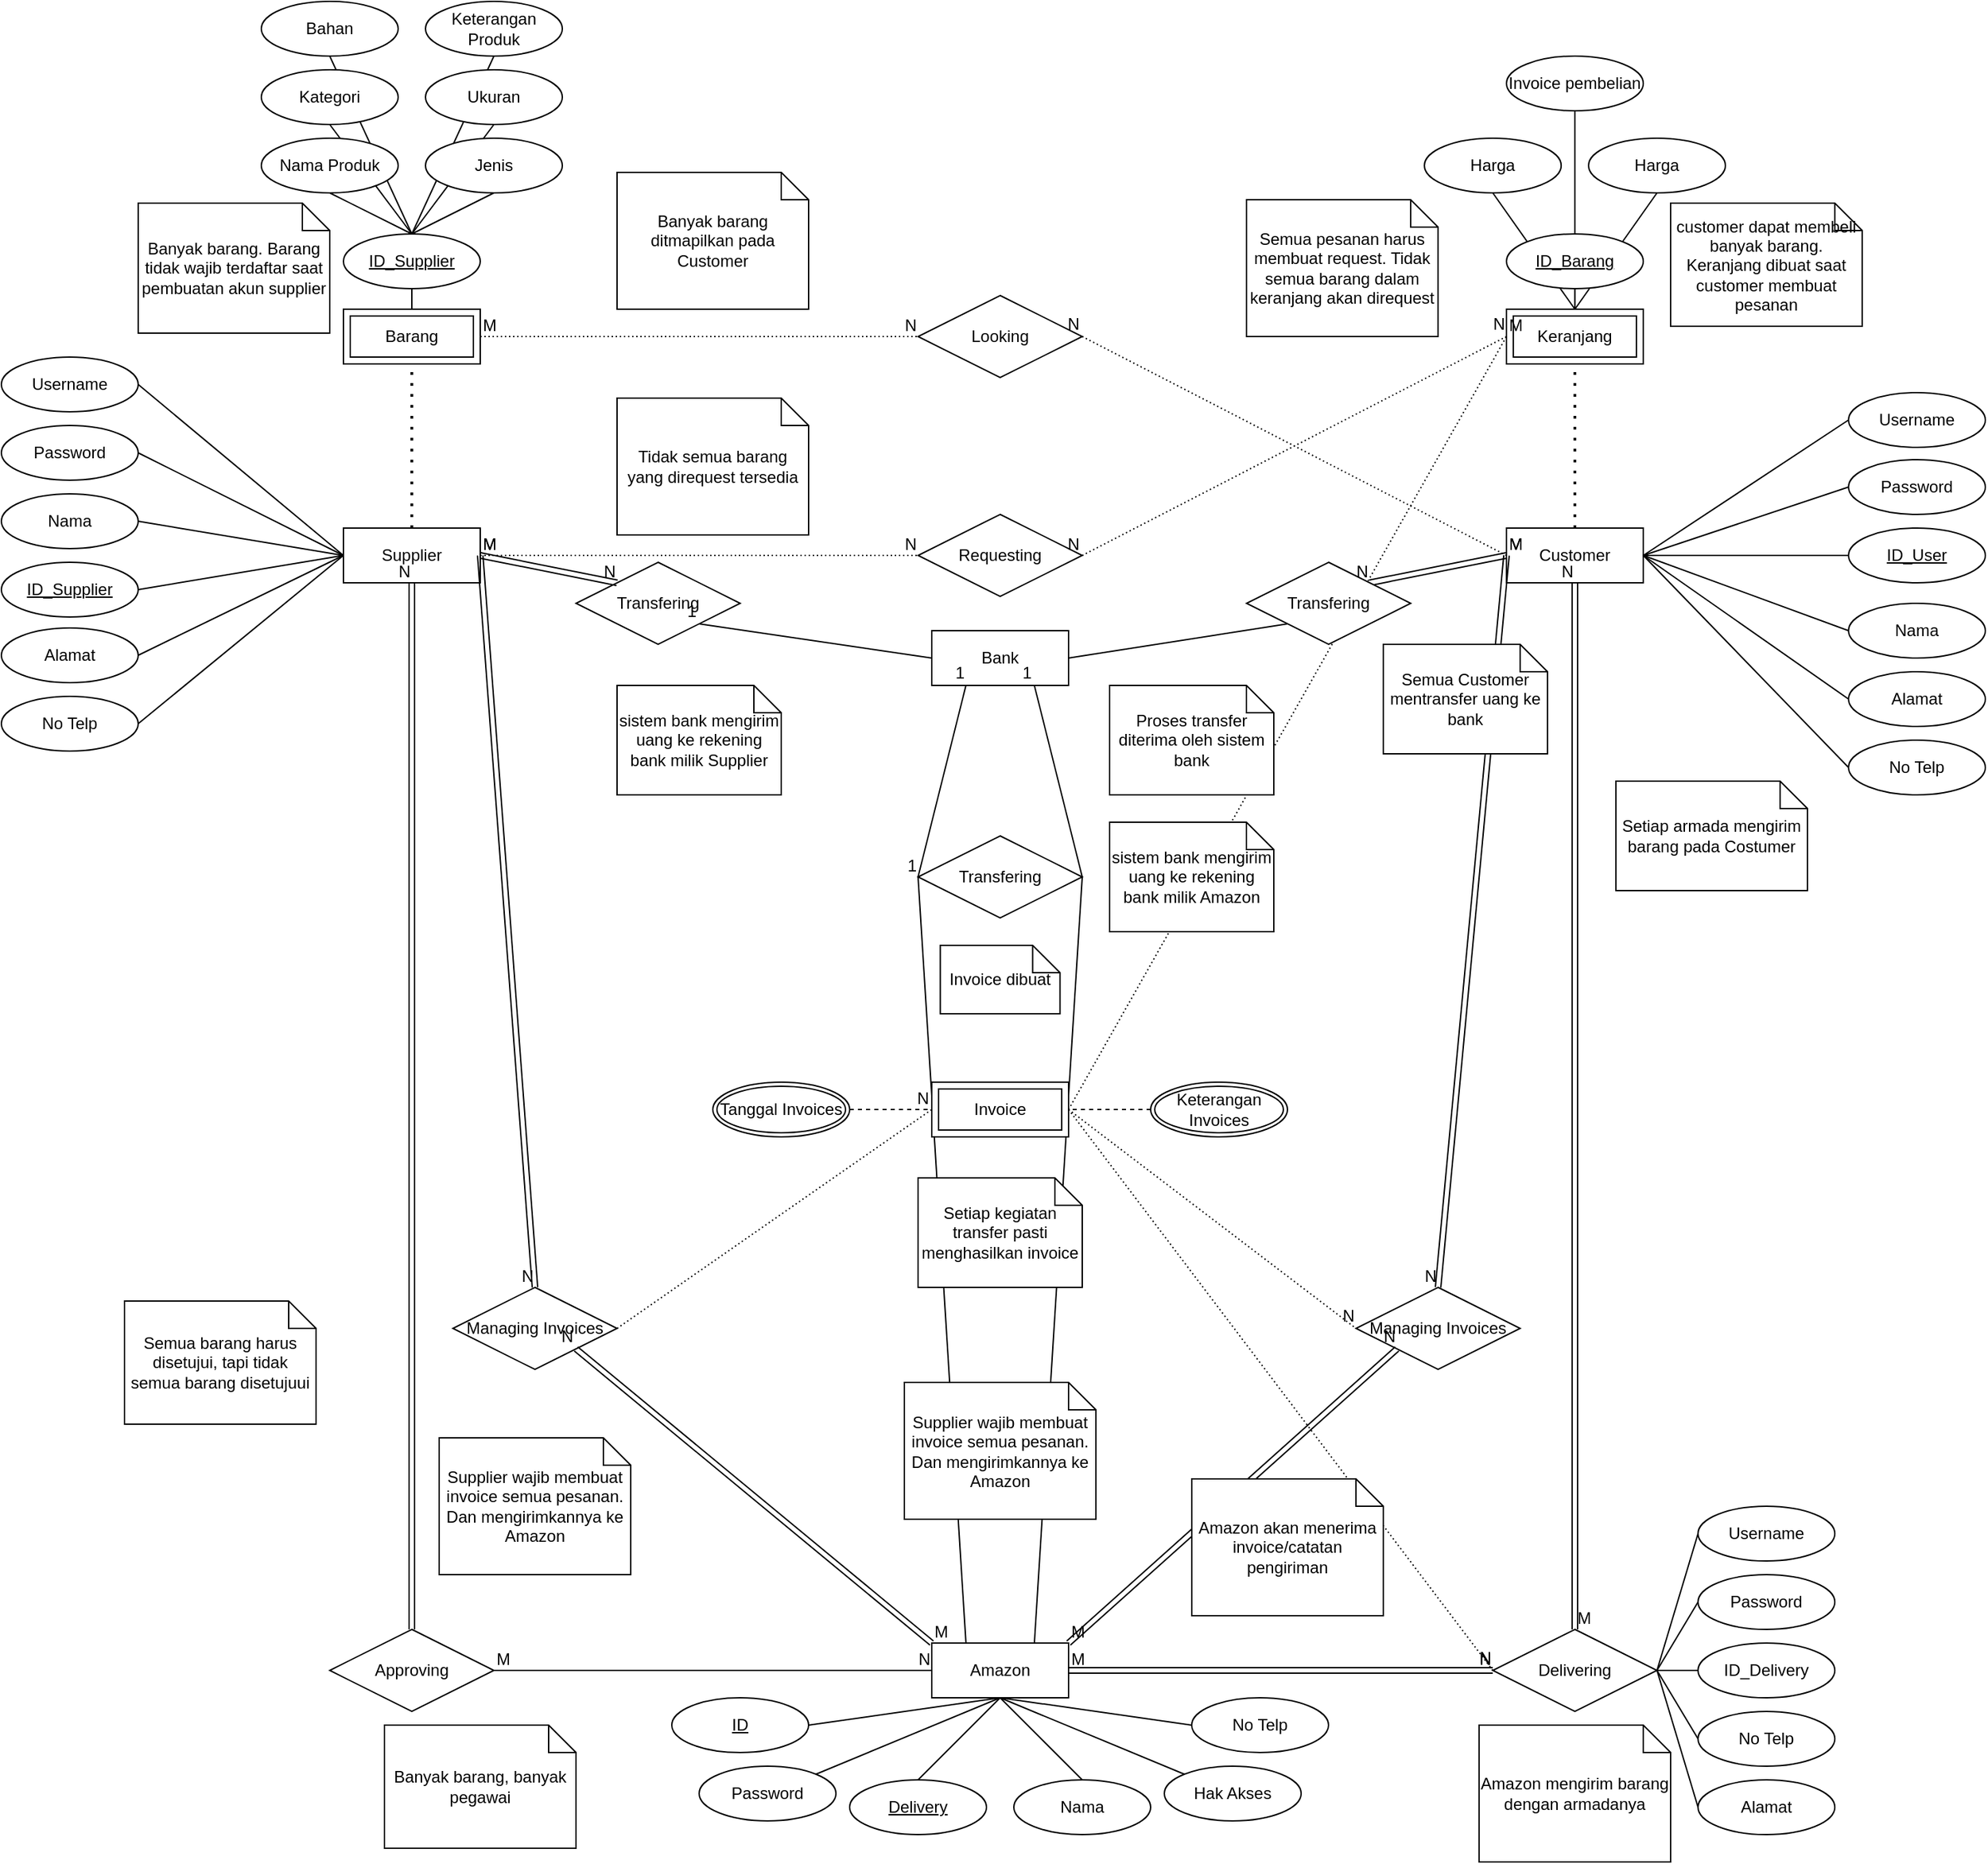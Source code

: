 <mxfile version="24.7.13">
  <diagram name="Page-1" id="H48xrG2T90LR6pYWh2Qc">
    <mxGraphModel dx="2364" dy="1818" grid="1" gridSize="10" guides="1" tooltips="1" connect="1" arrows="1" fold="1" page="1" pageScale="1" pageWidth="850" pageHeight="1100" math="0" shadow="0">
      <root>
        <mxCell id="0" />
        <mxCell id="1" parent="0" />
        <mxCell id="YlhhfSobjes1HJvtvpS9-1" value="Amazon" style="whiteSpace=wrap;html=1;align=center;" vertex="1" parent="1">
          <mxGeometry x="410" y="860" width="100" height="40" as="geometry" />
        </mxCell>
        <mxCell id="YlhhfSobjes1HJvtvpS9-2" value="Supplier" style="whiteSpace=wrap;html=1;align=center;" vertex="1" parent="1">
          <mxGeometry x="-20" y="45" width="100" height="40" as="geometry" />
        </mxCell>
        <mxCell id="YlhhfSobjes1HJvtvpS9-3" value="Customer" style="whiteSpace=wrap;html=1;align=center;" vertex="1" parent="1">
          <mxGeometry x="830.07" y="45" width="100" height="40" as="geometry" />
        </mxCell>
        <mxCell id="YlhhfSobjes1HJvtvpS9-4" value="Barang" style="shape=ext;margin=3;double=1;whiteSpace=wrap;html=1;align=center;" vertex="1" parent="1">
          <mxGeometry x="-20" y="-115" width="100" height="40" as="geometry" />
        </mxCell>
        <mxCell id="YlhhfSobjes1HJvtvpS9-5" value="Approving" style="shape=rhombus;perimeter=rhombusPerimeter;whiteSpace=wrap;html=1;align=center;" vertex="1" parent="1">
          <mxGeometry x="-30" y="850" width="120" height="60" as="geometry" />
        </mxCell>
        <mxCell id="YlhhfSobjes1HJvtvpS9-11" value="" style="shape=link;html=1;rounded=0;entryX=0.5;entryY=1;entryDx=0;entryDy=0;exitX=0.5;exitY=0;exitDx=0;exitDy=0;" edge="1" parent="1" source="YlhhfSobjes1HJvtvpS9-5" target="YlhhfSobjes1HJvtvpS9-2">
          <mxGeometry relative="1" as="geometry">
            <mxPoint x="330" y="220" as="sourcePoint" />
            <mxPoint x="490" y="220" as="targetPoint" />
          </mxGeometry>
        </mxCell>
        <mxCell id="YlhhfSobjes1HJvtvpS9-12" value="N" style="resizable=0;html=1;whiteSpace=wrap;align=right;verticalAlign=bottom;" connectable="0" vertex="1" parent="YlhhfSobjes1HJvtvpS9-11">
          <mxGeometry x="1" relative="1" as="geometry" />
        </mxCell>
        <mxCell id="YlhhfSobjes1HJvtvpS9-13" value="" style="endArrow=none;html=1;rounded=0;entryX=0;entryY=0.5;entryDx=0;entryDy=0;exitX=1;exitY=0.5;exitDx=0;exitDy=0;" edge="1" parent="1" source="YlhhfSobjes1HJvtvpS9-5" target="YlhhfSobjes1HJvtvpS9-1">
          <mxGeometry relative="1" as="geometry">
            <mxPoint x="210" y="760" as="sourcePoint" />
            <mxPoint x="600" y="630" as="targetPoint" />
          </mxGeometry>
        </mxCell>
        <mxCell id="YlhhfSobjes1HJvtvpS9-14" value="M" style="resizable=0;html=1;whiteSpace=wrap;align=left;verticalAlign=bottom;" connectable="0" vertex="1" parent="YlhhfSobjes1HJvtvpS9-13">
          <mxGeometry x="-1" relative="1" as="geometry" />
        </mxCell>
        <mxCell id="YlhhfSobjes1HJvtvpS9-15" value="N" style="resizable=0;html=1;whiteSpace=wrap;align=right;verticalAlign=bottom;" connectable="0" vertex="1" parent="YlhhfSobjes1HJvtvpS9-13">
          <mxGeometry x="1" relative="1" as="geometry" />
        </mxCell>
        <mxCell id="YlhhfSobjes1HJvtvpS9-16" value="Semua barang harus disetujui, tapi tidak semua barang disetujuui" style="shape=note;size=20;whiteSpace=wrap;html=1;" vertex="1" parent="1">
          <mxGeometry x="-180" y="610" width="140" height="90" as="geometry" />
        </mxCell>
        <mxCell id="YlhhfSobjes1HJvtvpS9-17" value="Banyak barang. Barang tidak wajib terdaftar saat pembuatan akun supplier" style="shape=note;size=20;whiteSpace=wrap;html=1;" vertex="1" parent="1">
          <mxGeometry x="-170" y="-192.5" width="140" height="95" as="geometry" />
        </mxCell>
        <mxCell id="YlhhfSobjes1HJvtvpS9-18" value="Banyak barang, banyak pegawai" style="shape=note;size=20;whiteSpace=wrap;html=1;" vertex="1" parent="1">
          <mxGeometry x="10" y="920" width="140" height="90" as="geometry" />
        </mxCell>
        <mxCell id="YlhhfSobjes1HJvtvpS9-19" value="Keranjang" style="shape=ext;margin=3;double=1;whiteSpace=wrap;html=1;align=center;" vertex="1" parent="1">
          <mxGeometry x="830.07" y="-115" width="100" height="40" as="geometry" />
        </mxCell>
        <mxCell id="YlhhfSobjes1HJvtvpS9-21" value="" style="endArrow=none;dashed=1;html=1;dashPattern=1 3;strokeWidth=2;rounded=0;entryX=0.5;entryY=1;entryDx=0;entryDy=0;exitX=0.5;exitY=0;exitDx=0;exitDy=0;" edge="1" parent="1" source="YlhhfSobjes1HJvtvpS9-2" target="YlhhfSobjes1HJvtvpS9-4">
          <mxGeometry width="50" height="50" relative="1" as="geometry">
            <mxPoint x="380" y="135" as="sourcePoint" />
            <mxPoint x="430" y="85" as="targetPoint" />
          </mxGeometry>
        </mxCell>
        <mxCell id="YlhhfSobjes1HJvtvpS9-22" value="" style="endArrow=none;dashed=1;html=1;dashPattern=1 3;strokeWidth=2;rounded=0;exitX=0.5;exitY=0;exitDx=0;exitDy=0;entryX=0.5;entryY=1;entryDx=0;entryDy=0;" edge="1" parent="1" source="YlhhfSobjes1HJvtvpS9-3" target="YlhhfSobjes1HJvtvpS9-19">
          <mxGeometry width="50" height="50" relative="1" as="geometry">
            <mxPoint x="280.07" y="55" as="sourcePoint" />
            <mxPoint x="530.07" y="35" as="targetPoint" />
          </mxGeometry>
        </mxCell>
        <mxCell id="YlhhfSobjes1HJvtvpS9-23" value="customer dapat membeli banyak barang. Keranjang dibuat saat customer membuat pesanan" style="shape=note;size=20;whiteSpace=wrap;html=1;" vertex="1" parent="1">
          <mxGeometry x="950.07" y="-192.5" width="140" height="90" as="geometry" />
        </mxCell>
        <mxCell id="YlhhfSobjes1HJvtvpS9-24" value="Requesting" style="shape=rhombus;perimeter=rhombusPerimeter;whiteSpace=wrap;html=1;align=center;" vertex="1" parent="1">
          <mxGeometry x="400" y="35" width="120" height="60" as="geometry" />
        </mxCell>
        <mxCell id="YlhhfSobjes1HJvtvpS9-25" value="" style="endArrow=none;html=1;rounded=0;dashed=1;dashPattern=1 2;exitX=1;exitY=0.5;exitDx=0;exitDy=0;entryX=0;entryY=0.5;entryDx=0;entryDy=0;" edge="1" parent="1" source="YlhhfSobjes1HJvtvpS9-2" target="YlhhfSobjes1HJvtvpS9-24">
          <mxGeometry relative="1" as="geometry">
            <mxPoint x="440" y="105" as="sourcePoint" />
            <mxPoint x="600" y="105" as="targetPoint" />
          </mxGeometry>
        </mxCell>
        <mxCell id="YlhhfSobjes1HJvtvpS9-26" value="M" style="resizable=0;html=1;whiteSpace=wrap;align=left;verticalAlign=bottom;" connectable="0" vertex="1" parent="YlhhfSobjes1HJvtvpS9-25">
          <mxGeometry x="-1" relative="1" as="geometry" />
        </mxCell>
        <mxCell id="YlhhfSobjes1HJvtvpS9-27" value="N" style="resizable=0;html=1;whiteSpace=wrap;align=right;verticalAlign=bottom;" connectable="0" vertex="1" parent="YlhhfSobjes1HJvtvpS9-25">
          <mxGeometry x="1" relative="1" as="geometry" />
        </mxCell>
        <mxCell id="YlhhfSobjes1HJvtvpS9-28" value="" style="endArrow=none;html=1;rounded=0;dashed=1;dashPattern=1 2;exitX=0;exitY=0.5;exitDx=0;exitDy=0;entryX=1;entryY=0.5;entryDx=0;entryDy=0;" edge="1" parent="1" source="YlhhfSobjes1HJvtvpS9-19" target="YlhhfSobjes1HJvtvpS9-24">
          <mxGeometry relative="1" as="geometry">
            <mxPoint x="280.07" y="75" as="sourcePoint" />
            <mxPoint x="600.07" y="30" as="targetPoint" />
          </mxGeometry>
        </mxCell>
        <mxCell id="YlhhfSobjes1HJvtvpS9-29" value="M" style="resizable=0;html=1;whiteSpace=wrap;align=left;verticalAlign=bottom;" connectable="0" vertex="1" parent="YlhhfSobjes1HJvtvpS9-28">
          <mxGeometry x="-1" relative="1" as="geometry" />
        </mxCell>
        <mxCell id="YlhhfSobjes1HJvtvpS9-30" value="N" style="resizable=0;html=1;whiteSpace=wrap;align=right;verticalAlign=bottom;" connectable="0" vertex="1" parent="YlhhfSobjes1HJvtvpS9-28">
          <mxGeometry x="1" relative="1" as="geometry" />
        </mxCell>
        <mxCell id="YlhhfSobjes1HJvtvpS9-31" value="Tidak semua barang yang direquest tersedia" style="shape=note;size=20;whiteSpace=wrap;html=1;" vertex="1" parent="1">
          <mxGeometry x="180" y="-50" width="140" height="100" as="geometry" />
        </mxCell>
        <mxCell id="YlhhfSobjes1HJvtvpS9-32" value="Semua pesanan harus membuat request. Tidak semua barang dalam keranjang akan direquest" style="shape=note;size=20;whiteSpace=wrap;html=1;" vertex="1" parent="1">
          <mxGeometry x="640.07" y="-195" width="140" height="100" as="geometry" />
        </mxCell>
        <mxCell id="YlhhfSobjes1HJvtvpS9-33" value="Managing Invoices" style="shape=rhombus;perimeter=rhombusPerimeter;whiteSpace=wrap;html=1;align=center;" vertex="1" parent="1">
          <mxGeometry x="60" y="600" width="120" height="60" as="geometry" />
        </mxCell>
        <mxCell id="YlhhfSobjes1HJvtvpS9-34" value="" style="shape=link;html=1;rounded=0;exitX=1;exitY=0.5;exitDx=0;exitDy=0;entryX=0.5;entryY=0;entryDx=0;entryDy=0;" edge="1" parent="1" source="YlhhfSobjes1HJvtvpS9-2" target="YlhhfSobjes1HJvtvpS9-33">
          <mxGeometry relative="1" as="geometry">
            <mxPoint x="280" y="260" as="sourcePoint" />
            <mxPoint x="440" y="260" as="targetPoint" />
          </mxGeometry>
        </mxCell>
        <mxCell id="YlhhfSobjes1HJvtvpS9-35" value="M" style="resizable=0;html=1;whiteSpace=wrap;align=left;verticalAlign=bottom;" connectable="0" vertex="1" parent="YlhhfSobjes1HJvtvpS9-34">
          <mxGeometry x="-1" relative="1" as="geometry" />
        </mxCell>
        <mxCell id="YlhhfSobjes1HJvtvpS9-36" value="N" style="resizable=0;html=1;whiteSpace=wrap;align=right;verticalAlign=bottom;" connectable="0" vertex="1" parent="YlhhfSobjes1HJvtvpS9-34">
          <mxGeometry x="1" relative="1" as="geometry" />
        </mxCell>
        <mxCell id="YlhhfSobjes1HJvtvpS9-37" value="" style="shape=link;html=1;rounded=0;exitX=0;exitY=0;exitDx=0;exitDy=0;entryX=1;entryY=1;entryDx=0;entryDy=0;" edge="1" parent="1" source="YlhhfSobjes1HJvtvpS9-1" target="YlhhfSobjes1HJvtvpS9-33">
          <mxGeometry relative="1" as="geometry">
            <mxPoint x="200" y="600" as="sourcePoint" />
            <mxPoint x="283" y="649" as="targetPoint" />
          </mxGeometry>
        </mxCell>
        <mxCell id="YlhhfSobjes1HJvtvpS9-38" value="M" style="resizable=0;html=1;whiteSpace=wrap;align=left;verticalAlign=bottom;" connectable="0" vertex="1" parent="YlhhfSobjes1HJvtvpS9-37">
          <mxGeometry x="-1" relative="1" as="geometry" />
        </mxCell>
        <mxCell id="YlhhfSobjes1HJvtvpS9-39" value="N" style="resizable=0;html=1;whiteSpace=wrap;align=right;verticalAlign=bottom;" connectable="0" vertex="1" parent="YlhhfSobjes1HJvtvpS9-37">
          <mxGeometry x="1" relative="1" as="geometry" />
        </mxCell>
        <mxCell id="YlhhfSobjes1HJvtvpS9-40" value="Supplier wajib membuat invoice semua pesanan. Dan mengirimkannya ke Amazon" style="shape=note;size=20;whiteSpace=wrap;html=1;" vertex="1" parent="1">
          <mxGeometry x="50" y="710" width="140" height="100" as="geometry" />
        </mxCell>
        <mxCell id="YlhhfSobjes1HJvtvpS9-41" value="Bank" style="whiteSpace=wrap;html=1;align=center;" vertex="1" parent="1">
          <mxGeometry x="410" y="120" width="100" height="40" as="geometry" />
        </mxCell>
        <mxCell id="YlhhfSobjes1HJvtvpS9-43" value="" style="endArrow=none;html=1;rounded=0;dashed=1;dashPattern=1 2;exitX=1;exitY=0.5;exitDx=0;exitDy=0;entryX=0;entryY=0.5;entryDx=0;entryDy=0;" edge="1" parent="1" source="YlhhfSobjes1HJvtvpS9-33" target="YlhhfSobjes1HJvtvpS9-42">
          <mxGeometry relative="1" as="geometry">
            <mxPoint x="480" y="630" as="sourcePoint" />
            <mxPoint x="650" y="480" as="targetPoint" />
          </mxGeometry>
        </mxCell>
        <mxCell id="YlhhfSobjes1HJvtvpS9-44" value="N" style="resizable=0;html=1;whiteSpace=wrap;align=right;verticalAlign=bottom;" connectable="0" vertex="1" parent="YlhhfSobjes1HJvtvpS9-43">
          <mxGeometry x="1" relative="1" as="geometry" />
        </mxCell>
        <mxCell id="YlhhfSobjes1HJvtvpS9-46" value="Invoice dibuat" style="shape=note;size=20;whiteSpace=wrap;html=1;" vertex="1" parent="1">
          <mxGeometry x="416.25" y="350" width="87.5" height="50" as="geometry" />
        </mxCell>
        <mxCell id="YlhhfSobjes1HJvtvpS9-48" value="" style="shape=link;html=1;rounded=0;exitX=0;exitY=0.5;exitDx=0;exitDy=0;entryX=1;entryY=0;entryDx=0;entryDy=0;" edge="1" parent="1" source="YlhhfSobjes1HJvtvpS9-3" target="YlhhfSobjes1HJvtvpS9-47">
          <mxGeometry relative="1" as="geometry">
            <mxPoint x="460.07" y="330" as="sourcePoint" />
            <mxPoint x="620.07" y="330" as="targetPoint" />
          </mxGeometry>
        </mxCell>
        <mxCell id="YlhhfSobjes1HJvtvpS9-49" value="M" style="resizable=0;html=1;whiteSpace=wrap;align=left;verticalAlign=bottom;" connectable="0" vertex="1" parent="YlhhfSobjes1HJvtvpS9-48">
          <mxGeometry x="-1" relative="1" as="geometry" />
        </mxCell>
        <mxCell id="YlhhfSobjes1HJvtvpS9-50" value="N" style="resizable=0;html=1;whiteSpace=wrap;align=right;verticalAlign=bottom;" connectable="0" vertex="1" parent="YlhhfSobjes1HJvtvpS9-48">
          <mxGeometry x="1" relative="1" as="geometry" />
        </mxCell>
        <mxCell id="YlhhfSobjes1HJvtvpS9-59" value="" style="endArrow=none;html=1;rounded=0;entryX=0;entryY=1;entryDx=0;entryDy=0;exitX=1;exitY=0.5;exitDx=0;exitDy=0;" edge="1" parent="1" source="YlhhfSobjes1HJvtvpS9-41" target="YlhhfSobjes1HJvtvpS9-47">
          <mxGeometry relative="1" as="geometry">
            <mxPoint x="460" y="250" as="sourcePoint" />
            <mxPoint x="620" y="250" as="targetPoint" />
          </mxGeometry>
        </mxCell>
        <mxCell id="YlhhfSobjes1HJvtvpS9-60" value="1" style="resizable=0;html=1;whiteSpace=wrap;align=right;verticalAlign=bottom;" connectable="0" vertex="1" parent="YlhhfSobjes1HJvtvpS9-59">
          <mxGeometry x="1" relative="1" as="geometry" />
        </mxCell>
        <mxCell id="YlhhfSobjes1HJvtvpS9-62" value="Transfering" style="shape=rhombus;perimeter=rhombusPerimeter;whiteSpace=wrap;html=1;align=center;" vertex="1" parent="1">
          <mxGeometry x="400" y="270" width="120" height="60" as="geometry" />
        </mxCell>
        <mxCell id="YlhhfSobjes1HJvtvpS9-66" value="" style="endArrow=none;html=1;rounded=0;entryX=0.75;entryY=1;entryDx=0;entryDy=0;exitX=1;exitY=0.5;exitDx=0;exitDy=0;" edge="1" parent="1" source="YlhhfSobjes1HJvtvpS9-62" target="YlhhfSobjes1HJvtvpS9-41">
          <mxGeometry relative="1" as="geometry">
            <mxPoint x="460" y="250" as="sourcePoint" />
            <mxPoint x="620" y="340" as="targetPoint" />
          </mxGeometry>
        </mxCell>
        <mxCell id="YlhhfSobjes1HJvtvpS9-67" value="1" style="resizable=0;html=1;whiteSpace=wrap;align=right;verticalAlign=bottom;" connectable="0" vertex="1" parent="YlhhfSobjes1HJvtvpS9-66">
          <mxGeometry x="1" relative="1" as="geometry" />
        </mxCell>
        <mxCell id="YlhhfSobjes1HJvtvpS9-68" value="" style="endArrow=none;html=1;rounded=0;entryX=1;entryY=0.5;entryDx=0;entryDy=0;exitX=0.75;exitY=0;exitDx=0;exitDy=0;" edge="1" parent="1" source="YlhhfSobjes1HJvtvpS9-1" target="YlhhfSobjes1HJvtvpS9-62">
          <mxGeometry relative="1" as="geometry">
            <mxPoint x="470" y="280" as="sourcePoint" />
            <mxPoint x="470" y="170" as="targetPoint" />
          </mxGeometry>
        </mxCell>
        <mxCell id="YlhhfSobjes1HJvtvpS9-69" value="1" style="resizable=0;html=1;whiteSpace=wrap;align=right;verticalAlign=bottom;" connectable="0" vertex="1" parent="YlhhfSobjes1HJvtvpS9-68">
          <mxGeometry x="1" relative="1" as="geometry">
            <mxPoint x="80" as="offset" />
          </mxGeometry>
        </mxCell>
        <mxCell id="YlhhfSobjes1HJvtvpS9-72" value="Transfering" style="shape=rhombus;perimeter=rhombusPerimeter;whiteSpace=wrap;html=1;align=center;" vertex="1" parent="1">
          <mxGeometry x="150" y="70" width="120" height="60" as="geometry" />
        </mxCell>
        <mxCell id="YlhhfSobjes1HJvtvpS9-73" value="" style="endArrow=none;html=1;rounded=0;entryX=0.25;entryY=1;entryDx=0;entryDy=0;exitX=0;exitY=0.5;exitDx=0;exitDy=0;" edge="1" parent="1" source="YlhhfSobjes1HJvtvpS9-62" target="YlhhfSobjes1HJvtvpS9-41">
          <mxGeometry relative="1" as="geometry">
            <mxPoint x="530" y="310" as="sourcePoint" />
            <mxPoint x="495" y="170" as="targetPoint" />
          </mxGeometry>
        </mxCell>
        <mxCell id="YlhhfSobjes1HJvtvpS9-74" value="1" style="resizable=0;html=1;whiteSpace=wrap;align=right;verticalAlign=bottom;" connectable="0" vertex="1" parent="YlhhfSobjes1HJvtvpS9-73">
          <mxGeometry x="1" relative="1" as="geometry" />
        </mxCell>
        <mxCell id="YlhhfSobjes1HJvtvpS9-75" value="" style="endArrow=none;html=1;rounded=0;entryX=0;entryY=0.5;entryDx=0;entryDy=0;exitX=0.25;exitY=0;exitDx=0;exitDy=0;" edge="1" parent="1" source="YlhhfSobjes1HJvtvpS9-1" target="YlhhfSobjes1HJvtvpS9-62">
          <mxGeometry relative="1" as="geometry">
            <mxPoint x="410" y="310" as="sourcePoint" />
            <mxPoint x="445" y="170" as="targetPoint" />
          </mxGeometry>
        </mxCell>
        <mxCell id="YlhhfSobjes1HJvtvpS9-76" value="1" style="resizable=0;html=1;whiteSpace=wrap;align=right;verticalAlign=bottom;" connectable="0" vertex="1" parent="YlhhfSobjes1HJvtvpS9-75">
          <mxGeometry x="1" relative="1" as="geometry" />
        </mxCell>
        <mxCell id="YlhhfSobjes1HJvtvpS9-77" value="" style="endArrow=none;html=1;rounded=0;entryX=1;entryY=1;entryDx=0;entryDy=0;exitX=0;exitY=0.5;exitDx=0;exitDy=0;" edge="1" parent="1" source="YlhhfSobjes1HJvtvpS9-41" target="YlhhfSobjes1HJvtvpS9-72">
          <mxGeometry relative="1" as="geometry">
            <mxPoint x="520" y="150" as="sourcePoint" />
            <mxPoint x="600" y="125" as="targetPoint" />
          </mxGeometry>
        </mxCell>
        <mxCell id="YlhhfSobjes1HJvtvpS9-78" value="1" style="resizable=0;html=1;whiteSpace=wrap;align=right;verticalAlign=bottom;" connectable="0" vertex="1" parent="YlhhfSobjes1HJvtvpS9-77">
          <mxGeometry x="1" relative="1" as="geometry" />
        </mxCell>
        <mxCell id="YlhhfSobjes1HJvtvpS9-79" value="" style="shape=link;html=1;rounded=0;exitX=1;exitY=0.5;exitDx=0;exitDy=0;entryX=0;entryY=0;entryDx=0;entryDy=0;" edge="1" parent="1" source="YlhhfSobjes1HJvtvpS9-2" target="YlhhfSobjes1HJvtvpS9-72">
          <mxGeometry relative="1" as="geometry">
            <mxPoint x="650" y="73" as="sourcePoint" />
            <mxPoint x="570" y="95" as="targetPoint" />
          </mxGeometry>
        </mxCell>
        <mxCell id="YlhhfSobjes1HJvtvpS9-80" value="M" style="resizable=0;html=1;whiteSpace=wrap;align=left;verticalAlign=bottom;" connectable="0" vertex="1" parent="YlhhfSobjes1HJvtvpS9-79">
          <mxGeometry x="-1" relative="1" as="geometry" />
        </mxCell>
        <mxCell id="YlhhfSobjes1HJvtvpS9-81" value="N" style="resizable=0;html=1;whiteSpace=wrap;align=right;verticalAlign=bottom;" connectable="0" vertex="1" parent="YlhhfSobjes1HJvtvpS9-79">
          <mxGeometry x="1" relative="1" as="geometry" />
        </mxCell>
        <mxCell id="YlhhfSobjes1HJvtvpS9-82" value="sistem bank mengirim uang ke rekening bank milik Supplier" style="shape=note;size=20;whiteSpace=wrap;html=1;" vertex="1" parent="1">
          <mxGeometry x="180" y="160" width="120" height="80" as="geometry" />
        </mxCell>
        <mxCell id="YlhhfSobjes1HJvtvpS9-85" value="" style="endArrow=none;html=1;rounded=0;entryX=0.5;entryY=1;entryDx=0;entryDy=0;exitX=0.5;exitY=0;exitDx=0;exitDy=0;" edge="1" parent="1" source="YlhhfSobjes1HJvtvpS9-159" target="YlhhfSobjes1HJvtvpS9-1">
          <mxGeometry width="50" height="50" relative="1" as="geometry">
            <mxPoint x="400" y="960" as="sourcePoint" />
            <mxPoint x="690" y="780" as="targetPoint" />
          </mxGeometry>
        </mxCell>
        <mxCell id="YlhhfSobjes1HJvtvpS9-86" value="Delivering" style="shape=rhombus;perimeter=rhombusPerimeter;whiteSpace=wrap;html=1;align=center;" vertex="1" parent="1">
          <mxGeometry x="820.07" y="850" width="120" height="60" as="geometry" />
        </mxCell>
        <mxCell id="YlhhfSobjes1HJvtvpS9-87" value="" style="shape=link;html=1;rounded=0;exitX=1;exitY=0.5;exitDx=0;exitDy=0;entryX=0;entryY=0.5;entryDx=0;entryDy=0;" edge="1" parent="1" source="YlhhfSobjes1HJvtvpS9-1" target="YlhhfSobjes1HJvtvpS9-86">
          <mxGeometry relative="1" as="geometry">
            <mxPoint x="730" y="620" as="sourcePoint" />
            <mxPoint x="890" y="620" as="targetPoint" />
          </mxGeometry>
        </mxCell>
        <mxCell id="YlhhfSobjes1HJvtvpS9-88" value="M" style="resizable=0;html=1;whiteSpace=wrap;align=left;verticalAlign=bottom;" connectable="0" vertex="1" parent="YlhhfSobjes1HJvtvpS9-87">
          <mxGeometry x="-1" relative="1" as="geometry" />
        </mxCell>
        <mxCell id="YlhhfSobjes1HJvtvpS9-89" value="N" style="resizable=0;html=1;whiteSpace=wrap;align=right;verticalAlign=bottom;" connectable="0" vertex="1" parent="YlhhfSobjes1HJvtvpS9-87">
          <mxGeometry x="1" relative="1" as="geometry" />
        </mxCell>
        <mxCell id="YlhhfSobjes1HJvtvpS9-90" value="" style="endArrow=none;html=1;rounded=0;dashed=1;dashPattern=1 2;exitX=1;exitY=0.5;exitDx=0;exitDy=0;entryX=0;entryY=0.5;entryDx=0;entryDy=0;" edge="1" parent="1" source="YlhhfSobjes1HJvtvpS9-42" target="YlhhfSobjes1HJvtvpS9-97">
          <mxGeometry relative="1" as="geometry">
            <mxPoint x="280" y="640" as="sourcePoint" />
            <mxPoint x="670" y="630" as="targetPoint" />
          </mxGeometry>
        </mxCell>
        <mxCell id="YlhhfSobjes1HJvtvpS9-91" value="N" style="resizable=0;html=1;whiteSpace=wrap;align=right;verticalAlign=bottom;" connectable="0" vertex="1" parent="YlhhfSobjes1HJvtvpS9-90">
          <mxGeometry x="1" relative="1" as="geometry" />
        </mxCell>
        <mxCell id="YlhhfSobjes1HJvtvpS9-92" value="Amazon mengirim barang dengan armadanya" style="shape=note;size=20;whiteSpace=wrap;html=1;" vertex="1" parent="1">
          <mxGeometry x="810.07" y="920" width="140" height="100" as="geometry" />
        </mxCell>
        <mxCell id="YlhhfSobjes1HJvtvpS9-93" value="" style="shape=link;html=1;rounded=0;exitX=0.5;exitY=0;exitDx=0;exitDy=0;entryX=0.5;entryY=1;entryDx=0;entryDy=0;" edge="1" parent="1" source="YlhhfSobjes1HJvtvpS9-86" target="YlhhfSobjes1HJvtvpS9-3">
          <mxGeometry relative="1" as="geometry">
            <mxPoint x="900.07" y="345" as="sourcePoint" />
            <mxPoint x="1140.07" y="130" as="targetPoint" />
          </mxGeometry>
        </mxCell>
        <mxCell id="YlhhfSobjes1HJvtvpS9-94" value="M" style="resizable=0;html=1;whiteSpace=wrap;align=left;verticalAlign=bottom;" connectable="0" vertex="1" parent="YlhhfSobjes1HJvtvpS9-93">
          <mxGeometry x="-1" relative="1" as="geometry" />
        </mxCell>
        <mxCell id="YlhhfSobjes1HJvtvpS9-95" value="N" style="resizable=0;html=1;whiteSpace=wrap;align=right;verticalAlign=bottom;" connectable="0" vertex="1" parent="YlhhfSobjes1HJvtvpS9-93">
          <mxGeometry x="1" relative="1" as="geometry" />
        </mxCell>
        <mxCell id="YlhhfSobjes1HJvtvpS9-96" value="Setiap armada mengirim barang pada Costumer" style="shape=note;size=20;whiteSpace=wrap;html=1;" vertex="1" parent="1">
          <mxGeometry x="910.07" y="230" width="140" height="80" as="geometry" />
        </mxCell>
        <mxCell id="YlhhfSobjes1HJvtvpS9-42" value="Invoice" style="shape=ext;margin=3;double=1;whiteSpace=wrap;html=1;align=center;" vertex="1" parent="1">
          <mxGeometry x="410" y="450" width="100" height="40" as="geometry" />
        </mxCell>
        <mxCell id="YlhhfSobjes1HJvtvpS9-97" value="Managing Invoices" style="shape=rhombus;perimeter=rhombusPerimeter;whiteSpace=wrap;html=1;align=center;" vertex="1" parent="1">
          <mxGeometry x="720.07" y="600" width="120" height="60" as="geometry" />
        </mxCell>
        <mxCell id="YlhhfSobjes1HJvtvpS9-98" value="" style="shape=link;html=1;rounded=0;exitX=1;exitY=0;exitDx=0;exitDy=0;entryX=0;entryY=1;entryDx=0;entryDy=0;" edge="1" parent="1" source="YlhhfSobjes1HJvtvpS9-1" target="YlhhfSobjes1HJvtvpS9-97">
          <mxGeometry relative="1" as="geometry">
            <mxPoint x="420" y="870" as="sourcePoint" />
            <mxPoint x="250" y="655" as="targetPoint" />
          </mxGeometry>
        </mxCell>
        <mxCell id="YlhhfSobjes1HJvtvpS9-99" value="M" style="resizable=0;html=1;whiteSpace=wrap;align=left;verticalAlign=bottom;" connectable="0" vertex="1" parent="YlhhfSobjes1HJvtvpS9-98">
          <mxGeometry x="-1" relative="1" as="geometry" />
        </mxCell>
        <mxCell id="YlhhfSobjes1HJvtvpS9-100" value="N" style="resizable=0;html=1;whiteSpace=wrap;align=right;verticalAlign=bottom;" connectable="0" vertex="1" parent="YlhhfSobjes1HJvtvpS9-98">
          <mxGeometry x="1" relative="1" as="geometry" />
        </mxCell>
        <mxCell id="YlhhfSobjes1HJvtvpS9-45" value="Supplier wajib membuat invoice semua pesanan. Dan mengirimkannya ke Amazon" style="shape=note;size=20;whiteSpace=wrap;html=1;" vertex="1" parent="1">
          <mxGeometry x="390" y="669.5" width="140" height="100" as="geometry" />
        </mxCell>
        <mxCell id="YlhhfSobjes1HJvtvpS9-101" value="" style="shape=link;html=1;rounded=0;exitX=0;exitY=0.5;exitDx=0;exitDy=0;entryX=0.5;entryY=0;entryDx=0;entryDy=0;" edge="1" parent="1" source="YlhhfSobjes1HJvtvpS9-3" target="YlhhfSobjes1HJvtvpS9-97">
          <mxGeometry relative="1" as="geometry">
            <mxPoint x="720.07" y="75" as="sourcePoint" />
            <mxPoint x="750.07" y="400" as="targetPoint" />
          </mxGeometry>
        </mxCell>
        <mxCell id="YlhhfSobjes1HJvtvpS9-102" value="M" style="resizable=0;html=1;whiteSpace=wrap;align=left;verticalAlign=bottom;" connectable="0" vertex="1" parent="YlhhfSobjes1HJvtvpS9-101">
          <mxGeometry x="-1" relative="1" as="geometry" />
        </mxCell>
        <mxCell id="YlhhfSobjes1HJvtvpS9-103" value="N" style="resizable=0;html=1;whiteSpace=wrap;align=right;verticalAlign=bottom;" connectable="0" vertex="1" parent="YlhhfSobjes1HJvtvpS9-101">
          <mxGeometry x="1" relative="1" as="geometry" />
        </mxCell>
        <mxCell id="YlhhfSobjes1HJvtvpS9-109" value="" style="endArrow=none;html=1;rounded=0;exitX=0.5;exitY=0;exitDx=0;exitDy=0;entryX=0.5;entryY=1;entryDx=0;entryDy=0;" edge="1" parent="1" source="YlhhfSobjes1HJvtvpS9-122" target="YlhhfSobjes1HJvtvpS9-1">
          <mxGeometry width="50" height="50" relative="1" as="geometry">
            <mxPoint x="520.0" y="960" as="sourcePoint" />
            <mxPoint x="460" y="900" as="targetPoint" />
          </mxGeometry>
        </mxCell>
        <mxCell id="YlhhfSobjes1HJvtvpS9-110" value="" style="endArrow=none;html=1;rounded=0;exitX=0;exitY=0;exitDx=0;exitDy=0;entryX=0.5;entryY=1;entryDx=0;entryDy=0;" edge="1" parent="1" source="YlhhfSobjes1HJvtvpS9-125" target="YlhhfSobjes1HJvtvpS9-1">
          <mxGeometry width="50" height="50" relative="1" as="geometry">
            <mxPoint x="594.645" y="955.858" as="sourcePoint" />
            <mxPoint x="470" y="910" as="targetPoint" />
          </mxGeometry>
        </mxCell>
        <mxCell id="YlhhfSobjes1HJvtvpS9-112" value="" style="endArrow=none;html=1;rounded=0;exitX=0;exitY=0.5;exitDx=0;exitDy=0;entryX=0.5;entryY=1;entryDx=0;entryDy=0;" edge="1" parent="1" source="YlhhfSobjes1HJvtvpS9-119" target="YlhhfSobjes1HJvtvpS9-1">
          <mxGeometry width="50" height="50" relative="1" as="geometry">
            <mxPoint x="600.0" y="920" as="sourcePoint" />
            <mxPoint x="470" y="910" as="targetPoint" />
          </mxGeometry>
        </mxCell>
        <mxCell id="YlhhfSobjes1HJvtvpS9-113" value="" style="endArrow=none;html=1;rounded=0;entryX=0.5;entryY=1;entryDx=0;entryDy=0;exitX=1;exitY=0;exitDx=0;exitDy=0;" edge="1" parent="1" source="YlhhfSobjes1HJvtvpS9-116" target="YlhhfSobjes1HJvtvpS9-1">
          <mxGeometry width="50" height="50" relative="1" as="geometry">
            <mxPoint x="350" y="940" as="sourcePoint" />
            <mxPoint x="470" y="910" as="targetPoint" />
          </mxGeometry>
        </mxCell>
        <mxCell id="YlhhfSobjes1HJvtvpS9-114" value="" style="endArrow=none;html=1;rounded=0;entryX=0.5;entryY=1;entryDx=0;entryDy=0;exitX=1;exitY=0.5;exitDx=0;exitDy=0;" edge="1" parent="1" source="YlhhfSobjes1HJvtvpS9-117" target="YlhhfSobjes1HJvtvpS9-1">
          <mxGeometry width="50" height="50" relative="1" as="geometry">
            <mxPoint x="350" y="910" as="sourcePoint" />
            <mxPoint x="470" y="910" as="targetPoint" />
          </mxGeometry>
        </mxCell>
        <mxCell id="YlhhfSobjes1HJvtvpS9-116" value="Password" style="ellipse;whiteSpace=wrap;html=1;align=center;" vertex="1" parent="1">
          <mxGeometry x="240" y="950" width="100" height="40" as="geometry" />
        </mxCell>
        <mxCell id="YlhhfSobjes1HJvtvpS9-117" value="ID" style="ellipse;whiteSpace=wrap;html=1;align=center;fontStyle=4;" vertex="1" parent="1">
          <mxGeometry x="220" y="900" width="100" height="40" as="geometry" />
        </mxCell>
        <mxCell id="YlhhfSobjes1HJvtvpS9-119" value="No Telp" style="ellipse;whiteSpace=wrap;html=1;align=center;" vertex="1" parent="1">
          <mxGeometry x="600" y="900" width="100" height="40" as="geometry" />
        </mxCell>
        <mxCell id="YlhhfSobjes1HJvtvpS9-122" value="Nama" style="ellipse;whiteSpace=wrap;html=1;align=center;" vertex="1" parent="1">
          <mxGeometry x="470" y="960" width="100" height="40" as="geometry" />
        </mxCell>
        <mxCell id="YlhhfSobjes1HJvtvpS9-125" value="Hak Akses" style="ellipse;whiteSpace=wrap;html=1;align=center;" vertex="1" parent="1">
          <mxGeometry x="580" y="950" width="100" height="40" as="geometry" />
        </mxCell>
        <mxCell id="YlhhfSobjes1HJvtvpS9-58" value="Semua Customer mentransfer uang ke bank" style="shape=note;size=20;whiteSpace=wrap;html=1;" vertex="1" parent="1">
          <mxGeometry x="740.07" y="130" width="120" height="80" as="geometry" />
        </mxCell>
        <mxCell id="YlhhfSobjes1HJvtvpS9-129" value="Harga" style="ellipse;whiteSpace=wrap;html=1;align=center;" vertex="1" parent="1">
          <mxGeometry x="770.07" y="-240" width="100" height="40" as="geometry" />
        </mxCell>
        <mxCell id="YlhhfSobjes1HJvtvpS9-130" value="Nama" style="ellipse;whiteSpace=wrap;html=1;align=center;" vertex="1" parent="1">
          <mxGeometry x="1080.07" y="100" width="100" height="40" as="geometry" />
        </mxCell>
        <mxCell id="YlhhfSobjes1HJvtvpS9-131" value="No Telp" style="ellipse;whiteSpace=wrap;html=1;align=center;" vertex="1" parent="1">
          <mxGeometry x="1080.07" y="200" width="100" height="40" as="geometry" />
        </mxCell>
        <mxCell id="YlhhfSobjes1HJvtvpS9-132" value="Password" style="ellipse;whiteSpace=wrap;html=1;align=center;" vertex="1" parent="1">
          <mxGeometry x="1080.07" y="-5" width="100" height="40" as="geometry" />
        </mxCell>
        <mxCell id="YlhhfSobjes1HJvtvpS9-133" value="Username" style="ellipse;whiteSpace=wrap;html=1;align=center;" vertex="1" parent="1">
          <mxGeometry x="1080.07" y="-54" width="100" height="40" as="geometry" />
        </mxCell>
        <mxCell id="YlhhfSobjes1HJvtvpS9-134" value="Alamat" style="ellipse;whiteSpace=wrap;html=1;align=center;" vertex="1" parent="1">
          <mxGeometry x="1080.07" y="150" width="100" height="40" as="geometry" />
        </mxCell>
        <mxCell id="YlhhfSobjes1HJvtvpS9-135" value="" style="endArrow=none;html=1;rounded=0;exitX=1;exitY=0.5;exitDx=0;exitDy=0;entryX=0;entryY=0.5;entryDx=0;entryDy=0;" edge="1" parent="1" source="YlhhfSobjes1HJvtvpS9-3" target="YlhhfSobjes1HJvtvpS9-126">
          <mxGeometry width="50" height="50" relative="1" as="geometry">
            <mxPoint x="780.07" y="260" as="sourcePoint" />
            <mxPoint x="830.07" y="210" as="targetPoint" />
          </mxGeometry>
        </mxCell>
        <mxCell id="YlhhfSobjes1HJvtvpS9-136" value="" style="endArrow=none;html=1;rounded=0;exitX=0;exitY=0.5;exitDx=0;exitDy=0;entryX=1;entryY=0.5;entryDx=0;entryDy=0;" edge="1" parent="1" source="YlhhfSobjes1HJvtvpS9-133" target="YlhhfSobjes1HJvtvpS9-3">
          <mxGeometry width="50" height="50" relative="1" as="geometry">
            <mxPoint x="1080.07" y="-20" as="sourcePoint" />
            <mxPoint x="960.07" y="75" as="targetPoint" />
          </mxGeometry>
        </mxCell>
        <mxCell id="YlhhfSobjes1HJvtvpS9-137" value="" style="endArrow=none;html=1;rounded=0;entryX=1;entryY=0.5;entryDx=0;entryDy=0;exitX=0;exitY=0.5;exitDx=0;exitDy=0;" edge="1" parent="1" source="YlhhfSobjes1HJvtvpS9-132" target="YlhhfSobjes1HJvtvpS9-3">
          <mxGeometry width="50" height="50" relative="1" as="geometry">
            <mxPoint x="1080" y="30" as="sourcePoint" />
            <mxPoint x="1060.07" y="75" as="targetPoint" />
            <Array as="points" />
          </mxGeometry>
        </mxCell>
        <mxCell id="YlhhfSobjes1HJvtvpS9-138" value="" style="endArrow=none;html=1;rounded=0;exitX=0;exitY=0.5;exitDx=0;exitDy=0;entryX=1;entryY=0.5;entryDx=0;entryDy=0;" edge="1" parent="1" source="YlhhfSobjes1HJvtvpS9-130" target="YlhhfSobjes1HJvtvpS9-3">
          <mxGeometry width="50" height="50" relative="1" as="geometry">
            <mxPoint x="1080.07" y="90" as="sourcePoint" />
            <mxPoint x="1060.07" y="75" as="targetPoint" />
            <Array as="points" />
          </mxGeometry>
        </mxCell>
        <mxCell id="YlhhfSobjes1HJvtvpS9-139" value="" style="endArrow=none;html=1;rounded=0;exitX=0;exitY=0.5;exitDx=0;exitDy=0;entryX=1;entryY=0.5;entryDx=0;entryDy=0;" edge="1" parent="1" source="YlhhfSobjes1HJvtvpS9-134" target="YlhhfSobjes1HJvtvpS9-3">
          <mxGeometry width="50" height="50" relative="1" as="geometry">
            <mxPoint x="1080.07" y="140" as="sourcePoint" />
            <mxPoint x="1060.07" y="75" as="targetPoint" />
            <Array as="points" />
          </mxGeometry>
        </mxCell>
        <mxCell id="YlhhfSobjes1HJvtvpS9-140" value="" style="endArrow=none;html=1;rounded=0;exitX=0;exitY=0.5;exitDx=0;exitDy=0;entryX=1;entryY=0.5;entryDx=0;entryDy=0;" edge="1" parent="1" source="YlhhfSobjes1HJvtvpS9-131" target="YlhhfSobjes1HJvtvpS9-3">
          <mxGeometry width="50" height="50" relative="1" as="geometry">
            <mxPoint x="1080.07" y="190" as="sourcePoint" />
            <mxPoint x="1060.07" y="75" as="targetPoint" />
            <Array as="points" />
          </mxGeometry>
        </mxCell>
        <mxCell id="YlhhfSobjes1HJvtvpS9-142" value="" style="endArrow=none;html=1;rounded=0;exitX=0.5;exitY=1;exitDx=0;exitDy=0;entryX=0.5;entryY=0;entryDx=0;entryDy=0;" edge="1" parent="1" source="YlhhfSobjes1HJvtvpS9-141" target="YlhhfSobjes1HJvtvpS9-19">
          <mxGeometry width="50" height="50" relative="1" as="geometry">
            <mxPoint x="1090.07" y="-90" as="sourcePoint" />
            <mxPoint x="1060.07" y="-5" as="targetPoint" />
          </mxGeometry>
        </mxCell>
        <mxCell id="YlhhfSobjes1HJvtvpS9-143" value="" style="endArrow=none;html=1;rounded=0;entryX=0.5;entryY=0;entryDx=0;entryDy=0;exitX=0.5;exitY=1;exitDx=0;exitDy=0;" edge="1" parent="1" source="YlhhfSobjes1HJvtvpS9-129" target="YlhhfSobjes1HJvtvpS9-19">
          <mxGeometry width="50" height="50" relative="1" as="geometry">
            <mxPoint x="960.07" y="-220" as="sourcePoint" />
            <mxPoint x="1060.07" y="-5" as="targetPoint" />
          </mxGeometry>
        </mxCell>
        <mxCell id="YlhhfSobjes1HJvtvpS9-144" value="Harga" style="ellipse;whiteSpace=wrap;html=1;align=center;" vertex="1" parent="1">
          <mxGeometry x="890.07" y="-240" width="100" height="40" as="geometry" />
        </mxCell>
        <mxCell id="YlhhfSobjes1HJvtvpS9-145" value="" style="endArrow=none;html=1;rounded=0;entryX=0.5;entryY=0;entryDx=0;entryDy=0;exitX=0.5;exitY=1;exitDx=0;exitDy=0;" edge="1" parent="1" source="YlhhfSobjes1HJvtvpS9-144" target="YlhhfSobjes1HJvtvpS9-19">
          <mxGeometry width="50" height="50" relative="1" as="geometry">
            <mxPoint x="830.07" y="-190" as="sourcePoint" />
            <mxPoint x="890.07" y="-160" as="targetPoint" />
          </mxGeometry>
        </mxCell>
        <mxCell id="YlhhfSobjes1HJvtvpS9-146" value="ID_Supplier" style="ellipse;whiteSpace=wrap;html=1;align=center;fontStyle=4;" vertex="1" parent="1">
          <mxGeometry x="-270" y="70" width="100" height="40" as="geometry" />
        </mxCell>
        <mxCell id="YlhhfSobjes1HJvtvpS9-147" value="" style="endArrow=none;html=1;rounded=0;entryX=1;entryY=0.5;entryDx=0;entryDy=0;exitX=0;exitY=0.5;exitDx=0;exitDy=0;" edge="1" parent="1" source="YlhhfSobjes1HJvtvpS9-2" target="YlhhfSobjes1HJvtvpS9-146">
          <mxGeometry width="50" height="50" relative="1" as="geometry">
            <mxPoint x="660" y="-110" as="sourcePoint" />
            <mxPoint x="720" y="-80" as="targetPoint" />
          </mxGeometry>
        </mxCell>
        <mxCell id="YlhhfSobjes1HJvtvpS9-148" value="Nama" style="ellipse;whiteSpace=wrap;html=1;align=center;" vertex="1" parent="1">
          <mxGeometry x="-270" y="20" width="100" height="40" as="geometry" />
        </mxCell>
        <mxCell id="YlhhfSobjes1HJvtvpS9-149" value="No Telp" style="ellipse;whiteSpace=wrap;html=1;align=center;" vertex="1" parent="1">
          <mxGeometry x="-270" y="168" width="100" height="40" as="geometry" />
        </mxCell>
        <mxCell id="YlhhfSobjes1HJvtvpS9-150" value="Password" style="ellipse;whiteSpace=wrap;html=1;align=center;" vertex="1" parent="1">
          <mxGeometry x="-270" y="-30" width="100" height="40" as="geometry" />
        </mxCell>
        <mxCell id="YlhhfSobjes1HJvtvpS9-151" value="Username" style="ellipse;whiteSpace=wrap;html=1;align=center;" vertex="1" parent="1">
          <mxGeometry x="-270" y="-80" width="100" height="40" as="geometry" />
        </mxCell>
        <mxCell id="YlhhfSobjes1HJvtvpS9-152" value="Alamat" style="ellipse;whiteSpace=wrap;html=1;align=center;" vertex="1" parent="1">
          <mxGeometry x="-270" y="118" width="100" height="40" as="geometry" />
        </mxCell>
        <mxCell id="YlhhfSobjes1HJvtvpS9-154" value="" style="endArrow=none;html=1;rounded=0;entryX=0;entryY=0.5;entryDx=0;entryDy=0;exitX=1;exitY=0.5;exitDx=0;exitDy=0;" edge="1" parent="1" source="YlhhfSobjes1HJvtvpS9-151" target="YlhhfSobjes1HJvtvpS9-2">
          <mxGeometry width="50" height="50" relative="1" as="geometry">
            <mxPoint x="-10" y="75" as="sourcePoint" />
            <mxPoint x="-30" y="75" as="targetPoint" />
          </mxGeometry>
        </mxCell>
        <mxCell id="YlhhfSobjes1HJvtvpS9-155" value="" style="endArrow=none;html=1;rounded=0;entryX=0;entryY=0.5;entryDx=0;entryDy=0;exitX=1;exitY=0.5;exitDx=0;exitDy=0;" edge="1" parent="1" source="YlhhfSobjes1HJvtvpS9-150" target="YlhhfSobjes1HJvtvpS9-2">
          <mxGeometry width="50" height="50" relative="1" as="geometry">
            <mxPoint x="-160" y="-10" as="sourcePoint" />
            <mxPoint x="-130" y="75" as="targetPoint" />
          </mxGeometry>
        </mxCell>
        <mxCell id="YlhhfSobjes1HJvtvpS9-156" value="" style="endArrow=none;html=1;rounded=0;entryX=0;entryY=0.5;entryDx=0;entryDy=0;exitX=1;exitY=0.5;exitDx=0;exitDy=0;" edge="1" parent="1" source="YlhhfSobjes1HJvtvpS9-148" target="YlhhfSobjes1HJvtvpS9-2">
          <mxGeometry width="50" height="50" relative="1" as="geometry">
            <mxPoint x="-160" y="40" as="sourcePoint" />
            <mxPoint x="-130" y="75" as="targetPoint" />
          </mxGeometry>
        </mxCell>
        <mxCell id="YlhhfSobjes1HJvtvpS9-157" value="" style="endArrow=none;html=1;rounded=0;entryX=0;entryY=0.5;entryDx=0;entryDy=0;exitX=1;exitY=0.5;exitDx=0;exitDy=0;" edge="1" parent="1" source="YlhhfSobjes1HJvtvpS9-152" target="YlhhfSobjes1HJvtvpS9-2">
          <mxGeometry width="50" height="50" relative="1" as="geometry">
            <mxPoint x="-160" y="100" as="sourcePoint" />
            <mxPoint x="-130" y="75" as="targetPoint" />
          </mxGeometry>
        </mxCell>
        <mxCell id="YlhhfSobjes1HJvtvpS9-158" value="" style="endArrow=none;html=1;rounded=0;entryX=0;entryY=0.5;entryDx=0;entryDy=0;exitX=1;exitY=0.5;exitDx=0;exitDy=0;" edge="1" parent="1" source="YlhhfSobjes1HJvtvpS9-149" target="YlhhfSobjes1HJvtvpS9-2">
          <mxGeometry width="50" height="50" relative="1" as="geometry">
            <mxPoint x="-160" y="150" as="sourcePoint" />
            <mxPoint x="-130" y="75" as="targetPoint" />
            <Array as="points" />
          </mxGeometry>
        </mxCell>
        <mxCell id="YlhhfSobjes1HJvtvpS9-159" value="Delivery" style="ellipse;whiteSpace=wrap;html=1;align=center;fontStyle=4;" vertex="1" parent="1">
          <mxGeometry x="350" y="960" width="100" height="40" as="geometry" />
        </mxCell>
        <mxCell id="YlhhfSobjes1HJvtvpS9-160" value="Username" style="ellipse;whiteSpace=wrap;html=1;align=center;" vertex="1" parent="1">
          <mxGeometry x="970.07" y="760" width="100" height="40" as="geometry" />
        </mxCell>
        <mxCell id="YlhhfSobjes1HJvtvpS9-161" value="Password" style="ellipse;whiteSpace=wrap;html=1;align=center;" vertex="1" parent="1">
          <mxGeometry x="970.07" y="810" width="100" height="40" as="geometry" />
        </mxCell>
        <mxCell id="YlhhfSobjes1HJvtvpS9-163" value="No Telp" style="ellipse;whiteSpace=wrap;html=1;align=center;" vertex="1" parent="1">
          <mxGeometry x="970.07" y="910" width="100" height="40" as="geometry" />
        </mxCell>
        <mxCell id="YlhhfSobjes1HJvtvpS9-164" value="Alamat" style="ellipse;whiteSpace=wrap;html=1;align=center;" vertex="1" parent="1">
          <mxGeometry x="970.07" y="960" width="100" height="40" as="geometry" />
        </mxCell>
        <mxCell id="YlhhfSobjes1HJvtvpS9-165" value="" style="endArrow=none;html=1;rounded=0;entryX=0;entryY=0.5;entryDx=0;entryDy=0;exitX=1;exitY=0.5;exitDx=0;exitDy=0;" edge="1" parent="1" source="YlhhfSobjes1HJvtvpS9-86" target="YlhhfSobjes1HJvtvpS9-162">
          <mxGeometry width="50" height="50" relative="1" as="geometry">
            <mxPoint x="1160.07" y="860" as="sourcePoint" />
            <mxPoint x="1230.07" y="770" as="targetPoint" />
          </mxGeometry>
        </mxCell>
        <mxCell id="YlhhfSobjes1HJvtvpS9-167" value="" style="endArrow=none;html=1;rounded=0;entryX=0;entryY=0.5;entryDx=0;entryDy=0;exitX=1;exitY=0.5;exitDx=0;exitDy=0;" edge="1" parent="1" source="YlhhfSobjes1HJvtvpS9-86" target="YlhhfSobjes1HJvtvpS9-160">
          <mxGeometry width="50" height="50" relative="1" as="geometry">
            <mxPoint x="1160.07" y="860" as="sourcePoint" />
            <mxPoint x="1170.07" y="890" as="targetPoint" />
          </mxGeometry>
        </mxCell>
        <mxCell id="YlhhfSobjes1HJvtvpS9-168" value="" style="endArrow=none;html=1;rounded=0;entryX=1;entryY=0.5;entryDx=0;entryDy=0;exitX=0;exitY=0.5;exitDx=0;exitDy=0;" edge="1" parent="1" source="YlhhfSobjes1HJvtvpS9-161" target="YlhhfSobjes1HJvtvpS9-86">
          <mxGeometry width="50" height="50" relative="1" as="geometry">
            <mxPoint x="1220.07" y="910" as="sourcePoint" />
            <mxPoint x="1160.07" y="860" as="targetPoint" />
          </mxGeometry>
        </mxCell>
        <mxCell id="YlhhfSobjes1HJvtvpS9-169" value="" style="endArrow=none;html=1;rounded=0;entryX=1;entryY=0.5;entryDx=0;entryDy=0;exitX=0;exitY=0.5;exitDx=0;exitDy=0;" edge="1" parent="1" source="YlhhfSobjes1HJvtvpS9-163" target="YlhhfSobjes1HJvtvpS9-86">
          <mxGeometry width="50" height="50" relative="1" as="geometry">
            <mxPoint x="1100.07" y="910" as="sourcePoint" />
            <mxPoint x="1160.07" y="860" as="targetPoint" />
          </mxGeometry>
        </mxCell>
        <mxCell id="YlhhfSobjes1HJvtvpS9-170" value="" style="endArrow=none;html=1;rounded=0;entryX=1;entryY=0.5;entryDx=0;entryDy=0;exitX=0;exitY=0.5;exitDx=0;exitDy=0;" edge="1" parent="1" source="YlhhfSobjes1HJvtvpS9-164" target="YlhhfSobjes1HJvtvpS9-86">
          <mxGeometry width="50" height="50" relative="1" as="geometry">
            <mxPoint x="1145.07" y="956" as="sourcePoint" />
            <mxPoint x="1160.07" y="860" as="targetPoint" />
          </mxGeometry>
        </mxCell>
        <mxCell id="YlhhfSobjes1HJvtvpS9-172" value="ID_Supplier" style="ellipse;whiteSpace=wrap;html=1;align=center;fontStyle=4;" vertex="1" parent="1">
          <mxGeometry x="-20" y="-170" width="100" height="40" as="geometry" />
        </mxCell>
        <mxCell id="YlhhfSobjes1HJvtvpS9-173" value="" style="endArrow=none;html=1;rounded=0;entryX=0.5;entryY=0;entryDx=0;entryDy=0;exitX=0.5;exitY=1;exitDx=0;exitDy=0;" edge="1" parent="1" source="YlhhfSobjes1HJvtvpS9-171" target="YlhhfSobjes1HJvtvpS9-172">
          <mxGeometry width="50" height="50" relative="1" as="geometry">
            <mxPoint x="110" y="-220" as="sourcePoint" />
            <mxPoint x="210" y="-5" as="targetPoint" />
          </mxGeometry>
        </mxCell>
        <mxCell id="YlhhfSobjes1HJvtvpS9-175" value="" style="endArrow=none;html=1;rounded=0;entryX=0.5;entryY=0;entryDx=0;entryDy=0;exitX=0.5;exitY=1;exitDx=0;exitDy=0;" edge="1" parent="1" source="YlhhfSobjes1HJvtvpS9-174" target="YlhhfSobjes1HJvtvpS9-172">
          <mxGeometry width="50" height="50" relative="1" as="geometry">
            <mxPoint x="-20" y="-190" as="sourcePoint" />
            <mxPoint x="40" y="-160" as="targetPoint" />
          </mxGeometry>
        </mxCell>
        <mxCell id="YlhhfSobjes1HJvtvpS9-176" value="" style="endArrow=none;html=1;rounded=0;entryX=0.5;entryY=1;entryDx=0;entryDy=0;exitX=0.5;exitY=0;exitDx=0;exitDy=0;" edge="1" parent="1" source="YlhhfSobjes1HJvtvpS9-4" target="YlhhfSobjes1HJvtvpS9-172">
          <mxGeometry width="50" height="50" relative="1" as="geometry">
            <mxPoint x="100" y="-190" as="sourcePoint" />
            <mxPoint x="40" y="-160" as="targetPoint" />
          </mxGeometry>
        </mxCell>
        <mxCell id="YlhhfSobjes1HJvtvpS9-179" value="Bahan" style="ellipse;whiteSpace=wrap;html=1;align=center;" vertex="1" parent="1">
          <mxGeometry x="-80" y="-340" width="100" height="40" as="geometry" />
        </mxCell>
        <mxCell id="YlhhfSobjes1HJvtvpS9-180" value="Keterangan Produk" style="ellipse;whiteSpace=wrap;html=1;align=center;" vertex="1" parent="1">
          <mxGeometry x="40" y="-340" width="100" height="40" as="geometry" />
        </mxCell>
        <mxCell id="YlhhfSobjes1HJvtvpS9-181" value="" style="endArrow=none;html=1;rounded=0;entryX=0.5;entryY=0;entryDx=0;entryDy=0;exitX=0.5;exitY=1;exitDx=0;exitDy=0;" edge="1" parent="1" source="YlhhfSobjes1HJvtvpS9-178" target="YlhhfSobjes1HJvtvpS9-172">
          <mxGeometry width="50" height="50" relative="1" as="geometry">
            <mxPoint x="100" y="-190" as="sourcePoint" />
            <mxPoint x="40" y="-160" as="targetPoint" />
          </mxGeometry>
        </mxCell>
        <mxCell id="YlhhfSobjes1HJvtvpS9-182" value="" style="endArrow=none;html=1;rounded=0;entryX=0.5;entryY=0;entryDx=0;entryDy=0;exitX=0.5;exitY=1;exitDx=0;exitDy=0;" edge="1" parent="1" source="YlhhfSobjes1HJvtvpS9-180" target="YlhhfSobjes1HJvtvpS9-172">
          <mxGeometry width="50" height="50" relative="1" as="geometry">
            <mxPoint x="100" y="-240" as="sourcePoint" />
            <mxPoint x="40" y="-160" as="targetPoint" />
          </mxGeometry>
        </mxCell>
        <mxCell id="YlhhfSobjes1HJvtvpS9-183" value="" style="endArrow=none;html=1;rounded=0;exitX=0.5;exitY=1;exitDx=0;exitDy=0;entryX=0.5;entryY=0;entryDx=0;entryDy=0;" edge="1" parent="1" source="YlhhfSobjes1HJvtvpS9-177" target="YlhhfSobjes1HJvtvpS9-172">
          <mxGeometry width="50" height="50" relative="1" as="geometry">
            <mxPoint x="100" y="-290" as="sourcePoint" />
            <mxPoint x="30" y="-200" as="targetPoint" />
          </mxGeometry>
        </mxCell>
        <mxCell id="YlhhfSobjes1HJvtvpS9-184" value="" style="endArrow=none;html=1;rounded=0;exitX=0.5;exitY=1;exitDx=0;exitDy=0;entryX=0.5;entryY=0;entryDx=0;entryDy=0;" edge="1" parent="1" source="YlhhfSobjes1HJvtvpS9-179" target="YlhhfSobjes1HJvtvpS9-172">
          <mxGeometry width="50" height="50" relative="1" as="geometry">
            <mxPoint x="-20" y="-240" as="sourcePoint" />
            <mxPoint x="30" y="-230" as="targetPoint" />
          </mxGeometry>
        </mxCell>
        <mxCell id="YlhhfSobjes1HJvtvpS9-177" value="Kategori" style="ellipse;whiteSpace=wrap;html=1;align=center;" vertex="1" parent="1">
          <mxGeometry x="-80" y="-290" width="100" height="40" as="geometry" />
        </mxCell>
        <mxCell id="YlhhfSobjes1HJvtvpS9-171" value="Nama Produk" style="ellipse;whiteSpace=wrap;html=1;align=center;" vertex="1" parent="1">
          <mxGeometry x="-80" y="-240" width="100" height="40" as="geometry" />
        </mxCell>
        <mxCell id="YlhhfSobjes1HJvtvpS9-178" value="Ukuran" style="ellipse;whiteSpace=wrap;html=1;align=center;" vertex="1" parent="1">
          <mxGeometry x="40" y="-290" width="100" height="40" as="geometry" />
        </mxCell>
        <mxCell id="YlhhfSobjes1HJvtvpS9-174" value="Jenis" style="ellipse;whiteSpace=wrap;html=1;align=center;" vertex="1" parent="1">
          <mxGeometry x="40" y="-240" width="100" height="40" as="geometry" />
        </mxCell>
        <mxCell id="YlhhfSobjes1HJvtvpS9-162" value="ID_Delivery" style="ellipse;whiteSpace=wrap;html=1;align=center;" vertex="1" parent="1">
          <mxGeometry x="970.07" y="860" width="100" height="40" as="geometry" />
        </mxCell>
        <mxCell id="YlhhfSobjes1HJvtvpS9-126" value="ID_User" style="ellipse;whiteSpace=wrap;html=1;align=center;fontStyle=4;" vertex="1" parent="1">
          <mxGeometry x="1080.07" y="45" width="100" height="40" as="geometry" />
        </mxCell>
        <mxCell id="YlhhfSobjes1HJvtvpS9-188" value="Tanggal Invoices" style="ellipse;shape=doubleEllipse;margin=3;whiteSpace=wrap;html=1;align=center;" vertex="1" parent="1">
          <mxGeometry x="250" y="450" width="100" height="40" as="geometry" />
        </mxCell>
        <mxCell id="YlhhfSobjes1HJvtvpS9-189" value="Keterangan Invoices" style="ellipse;shape=doubleEllipse;margin=3;whiteSpace=wrap;html=1;align=center;" vertex="1" parent="1">
          <mxGeometry x="570.0" y="450" width="100" height="40" as="geometry" />
        </mxCell>
        <mxCell id="YlhhfSobjes1HJvtvpS9-190" value="" style="endArrow=none;dashed=1;html=1;rounded=0;entryX=0;entryY=0.5;entryDx=0;entryDy=0;exitX=1;exitY=0.5;exitDx=0;exitDy=0;" edge="1" parent="1" source="YlhhfSobjes1HJvtvpS9-188" target="YlhhfSobjes1HJvtvpS9-42">
          <mxGeometry width="50" height="50" relative="1" as="geometry">
            <mxPoint x="350" y="680" as="sourcePoint" />
            <mxPoint x="400" y="630" as="targetPoint" />
          </mxGeometry>
        </mxCell>
        <mxCell id="YlhhfSobjes1HJvtvpS9-191" value="" style="endArrow=none;dashed=1;html=1;rounded=0;entryX=1;entryY=0.5;entryDx=0;entryDy=0;exitX=0;exitY=0.5;exitDx=0;exitDy=0;" edge="1" parent="1" source="YlhhfSobjes1HJvtvpS9-189" target="YlhhfSobjes1HJvtvpS9-42">
          <mxGeometry width="50" height="50" relative="1" as="geometry">
            <mxPoint x="390" y="590" as="sourcePoint" />
            <mxPoint x="420" y="640" as="targetPoint" />
          </mxGeometry>
        </mxCell>
        <mxCell id="YlhhfSobjes1HJvtvpS9-192" value="Looking" style="shape=rhombus;perimeter=rhombusPerimeter;whiteSpace=wrap;html=1;align=center;" vertex="1" parent="1">
          <mxGeometry x="400" y="-125" width="120" height="60" as="geometry" />
        </mxCell>
        <mxCell id="YlhhfSobjes1HJvtvpS9-193" value="" style="endArrow=none;html=1;rounded=0;dashed=1;dashPattern=1 2;exitX=1;exitY=0.5;exitDx=0;exitDy=0;entryX=0;entryY=0.5;entryDx=0;entryDy=0;" edge="1" parent="1" source="YlhhfSobjes1HJvtvpS9-4" target="YlhhfSobjes1HJvtvpS9-192">
          <mxGeometry relative="1" as="geometry">
            <mxPoint x="90" y="-5" as="sourcePoint" />
            <mxPoint x="410" y="-150" as="targetPoint" />
          </mxGeometry>
        </mxCell>
        <mxCell id="YlhhfSobjes1HJvtvpS9-194" value="M" style="resizable=0;html=1;whiteSpace=wrap;align=left;verticalAlign=bottom;" connectable="0" vertex="1" parent="YlhhfSobjes1HJvtvpS9-193">
          <mxGeometry x="-1" relative="1" as="geometry" />
        </mxCell>
        <mxCell id="YlhhfSobjes1HJvtvpS9-195" value="N" style="resizable=0;html=1;whiteSpace=wrap;align=right;verticalAlign=bottom;" connectable="0" vertex="1" parent="YlhhfSobjes1HJvtvpS9-193">
          <mxGeometry x="1" relative="1" as="geometry" />
        </mxCell>
        <mxCell id="YlhhfSobjes1HJvtvpS9-196" value="" style="endArrow=none;html=1;rounded=0;dashed=1;dashPattern=1 2;exitX=0;exitY=0.5;exitDx=0;exitDy=0;entryX=1;entryY=0.5;entryDx=0;entryDy=0;" edge="1" parent="1" source="YlhhfSobjes1HJvtvpS9-3" target="YlhhfSobjes1HJvtvpS9-192">
          <mxGeometry relative="1" as="geometry">
            <mxPoint x="840" y="-5" as="sourcePoint" />
            <mxPoint x="530" y="-10" as="targetPoint" />
          </mxGeometry>
        </mxCell>
        <mxCell id="YlhhfSobjes1HJvtvpS9-197" value="M" style="resizable=0;html=1;whiteSpace=wrap;align=left;verticalAlign=bottom;" connectable="0" vertex="1" parent="YlhhfSobjes1HJvtvpS9-196">
          <mxGeometry x="-1" relative="1" as="geometry" />
        </mxCell>
        <mxCell id="YlhhfSobjes1HJvtvpS9-198" value="N" style="resizable=0;html=1;whiteSpace=wrap;align=right;verticalAlign=bottom;" connectable="0" vertex="1" parent="YlhhfSobjes1HJvtvpS9-196">
          <mxGeometry x="1" relative="1" as="geometry" />
        </mxCell>
        <mxCell id="YlhhfSobjes1HJvtvpS9-200" value="Banyak barang ditmapilkan pada Customer" style="shape=note;size=20;whiteSpace=wrap;html=1;" vertex="1" parent="1">
          <mxGeometry x="180" y="-215" width="140" height="100" as="geometry" />
        </mxCell>
        <mxCell id="YlhhfSobjes1HJvtvpS9-205" value="Setiap kegiatan transfer pasti menghasilkan invoice" style="shape=note;size=20;whiteSpace=wrap;html=1;" vertex="1" parent="1">
          <mxGeometry x="400.0" y="520" width="120" height="80" as="geometry" />
        </mxCell>
        <mxCell id="YlhhfSobjes1HJvtvpS9-206" value="Invoice pembelian" style="ellipse;whiteSpace=wrap;html=1;align=center;" vertex="1" parent="1">
          <mxGeometry x="830.07" y="-300" width="100" height="40" as="geometry" />
        </mxCell>
        <mxCell id="YlhhfSobjes1HJvtvpS9-207" value="" style="endArrow=none;html=1;rounded=0;entryX=0.5;entryY=0;entryDx=0;entryDy=0;exitX=0.5;exitY=1;exitDx=0;exitDy=0;" edge="1" parent="1" source="YlhhfSobjes1HJvtvpS9-206" target="YlhhfSobjes1HJvtvpS9-19">
          <mxGeometry width="50" height="50" relative="1" as="geometry">
            <mxPoint x="950" y="-190" as="sourcePoint" />
            <mxPoint x="890" y="-105" as="targetPoint" />
          </mxGeometry>
        </mxCell>
        <mxCell id="YlhhfSobjes1HJvtvpS9-141" value="ID_Barang" style="ellipse;whiteSpace=wrap;html=1;align=center;fontStyle=4;" vertex="1" parent="1">
          <mxGeometry x="830.07" y="-170" width="100" height="40" as="geometry" />
        </mxCell>
        <mxCell id="YlhhfSobjes1HJvtvpS9-208" value="" style="endArrow=none;html=1;rounded=0;dashed=1;dashPattern=1 2;exitX=1;exitY=0.5;exitDx=0;exitDy=0;entryX=0;entryY=0.5;entryDx=0;entryDy=0;" edge="1" parent="1" source="YlhhfSobjes1HJvtvpS9-42" target="YlhhfSobjes1HJvtvpS9-86">
          <mxGeometry relative="1" as="geometry">
            <mxPoint x="520" y="480" as="sourcePoint" />
            <mxPoint x="730" y="640" as="targetPoint" />
          </mxGeometry>
        </mxCell>
        <mxCell id="YlhhfSobjes1HJvtvpS9-209" value="N" style="resizable=0;html=1;whiteSpace=wrap;align=right;verticalAlign=bottom;" connectable="0" vertex="1" parent="YlhhfSobjes1HJvtvpS9-208">
          <mxGeometry x="1" relative="1" as="geometry" />
        </mxCell>
        <mxCell id="YlhhfSobjes1HJvtvpS9-210" value="Amazon akan menerima invoice/catatan pengiriman" style="shape=note;size=20;whiteSpace=wrap;html=1;" vertex="1" parent="1">
          <mxGeometry x="600.07" y="740" width="140" height="100" as="geometry" />
        </mxCell>
        <mxCell id="YlhhfSobjes1HJvtvpS9-211" value="" style="endArrow=none;html=1;rounded=0;dashed=1;dashPattern=1 2;exitX=1;exitY=0.5;exitDx=0;exitDy=0;entryX=0;entryY=0.5;entryDx=0;entryDy=0;" edge="1" parent="1" source="YlhhfSobjes1HJvtvpS9-42" target="YlhhfSobjes1HJvtvpS9-19">
          <mxGeometry relative="1" as="geometry">
            <mxPoint x="520" y="480" as="sourcePoint" />
            <mxPoint x="830" y="890" as="targetPoint" />
          </mxGeometry>
        </mxCell>
        <mxCell id="YlhhfSobjes1HJvtvpS9-212" value="N" style="resizable=0;html=1;whiteSpace=wrap;align=right;verticalAlign=bottom;" connectable="0" vertex="1" parent="YlhhfSobjes1HJvtvpS9-211">
          <mxGeometry x="1" relative="1" as="geometry" />
        </mxCell>
        <mxCell id="YlhhfSobjes1HJvtvpS9-61" value="Proses transfer diterima oleh sistem bank" style="shape=note;size=20;whiteSpace=wrap;html=1;" vertex="1" parent="1">
          <mxGeometry x="540" y="160" width="120" height="80" as="geometry" />
        </mxCell>
        <mxCell id="YlhhfSobjes1HJvtvpS9-70" value="sistem bank mengirim uang ke rekening bank milik Amazon" style="shape=note;size=20;whiteSpace=wrap;html=1;" vertex="1" parent="1">
          <mxGeometry x="540" y="260" width="120" height="80" as="geometry" />
        </mxCell>
        <mxCell id="YlhhfSobjes1HJvtvpS9-47" value="Transfering" style="shape=rhombus;perimeter=rhombusPerimeter;whiteSpace=wrap;html=1;align=center;" vertex="1" parent="1">
          <mxGeometry x="640.07" y="70" width="120" height="60" as="geometry" />
        </mxCell>
      </root>
    </mxGraphModel>
  </diagram>
</mxfile>
